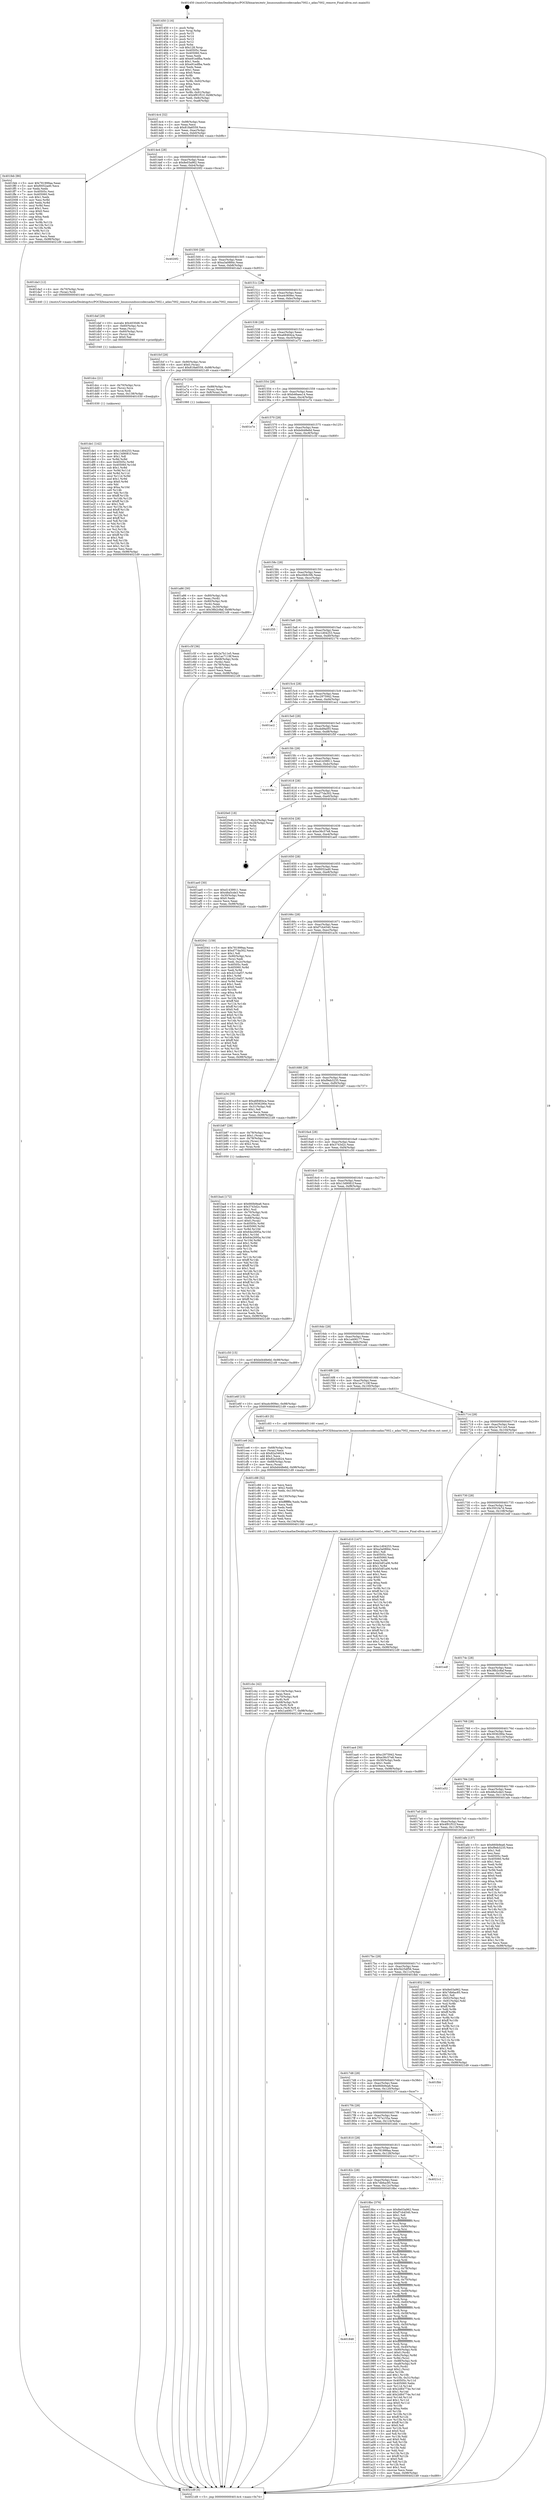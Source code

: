 digraph "0x401450" {
  label = "0x401450 (/mnt/c/Users/mathe/Desktop/tcc/POCII/binaries/extr_linuxsoundsoccodecsadau7002.c_adau7002_remove_Final-ollvm.out::main(0))"
  labelloc = "t"
  node[shape=record]

  Entry [label="",width=0.3,height=0.3,shape=circle,fillcolor=black,style=filled]
  "0x4014c4" [label="{
     0x4014c4 [32]\l
     | [instrs]\l
     &nbsp;&nbsp;0x4014c4 \<+6\>: mov -0x98(%rbp),%eax\l
     &nbsp;&nbsp;0x4014ca \<+2\>: mov %eax,%ecx\l
     &nbsp;&nbsp;0x4014cc \<+6\>: sub $0x818a6559,%ecx\l
     &nbsp;&nbsp;0x4014d2 \<+6\>: mov %eax,-0xac(%rbp)\l
     &nbsp;&nbsp;0x4014d8 \<+6\>: mov %ecx,-0xb0(%rbp)\l
     &nbsp;&nbsp;0x4014de \<+6\>: je 0000000000401feb \<main+0xb9b\>\l
  }"]
  "0x401feb" [label="{
     0x401feb [86]\l
     | [instrs]\l
     &nbsp;&nbsp;0x401feb \<+5\>: mov $0x781999aa,%eax\l
     &nbsp;&nbsp;0x401ff0 \<+5\>: mov $0xf0052ad0,%ecx\l
     &nbsp;&nbsp;0x401ff5 \<+2\>: xor %edx,%edx\l
     &nbsp;&nbsp;0x401ff7 \<+7\>: mov 0x40505c,%esi\l
     &nbsp;&nbsp;0x401ffe \<+7\>: mov 0x405060,%edi\l
     &nbsp;&nbsp;0x402005 \<+3\>: sub $0x1,%edx\l
     &nbsp;&nbsp;0x402008 \<+3\>: mov %esi,%r8d\l
     &nbsp;&nbsp;0x40200b \<+3\>: add %edx,%r8d\l
     &nbsp;&nbsp;0x40200e \<+4\>: imul %r8d,%esi\l
     &nbsp;&nbsp;0x402012 \<+3\>: and $0x1,%esi\l
     &nbsp;&nbsp;0x402015 \<+3\>: cmp $0x0,%esi\l
     &nbsp;&nbsp;0x402018 \<+4\>: sete %r9b\l
     &nbsp;&nbsp;0x40201c \<+3\>: cmp $0xa,%edi\l
     &nbsp;&nbsp;0x40201f \<+4\>: setl %r10b\l
     &nbsp;&nbsp;0x402023 \<+3\>: mov %r9b,%r11b\l
     &nbsp;&nbsp;0x402026 \<+3\>: and %r10b,%r11b\l
     &nbsp;&nbsp;0x402029 \<+3\>: xor %r10b,%r9b\l
     &nbsp;&nbsp;0x40202c \<+3\>: or %r9b,%r11b\l
     &nbsp;&nbsp;0x40202f \<+4\>: test $0x1,%r11b\l
     &nbsp;&nbsp;0x402033 \<+3\>: cmovne %ecx,%eax\l
     &nbsp;&nbsp;0x402036 \<+6\>: mov %eax,-0x98(%rbp)\l
     &nbsp;&nbsp;0x40203c \<+5\>: jmp 00000000004021d9 \<main+0xd89\>\l
  }"]
  "0x4014e4" [label="{
     0x4014e4 [28]\l
     | [instrs]\l
     &nbsp;&nbsp;0x4014e4 \<+5\>: jmp 00000000004014e9 \<main+0x99\>\l
     &nbsp;&nbsp;0x4014e9 \<+6\>: mov -0xac(%rbp),%eax\l
     &nbsp;&nbsp;0x4014ef \<+5\>: sub $0x8e03a962,%eax\l
     &nbsp;&nbsp;0x4014f4 \<+6\>: mov %eax,-0xb4(%rbp)\l
     &nbsp;&nbsp;0x4014fa \<+6\>: je 00000000004020f2 \<main+0xca2\>\l
  }"]
  Exit [label="",width=0.3,height=0.3,shape=circle,fillcolor=black,style=filled,peripheries=2]
  "0x4020f2" [label="{
     0x4020f2\l
  }", style=dashed]
  "0x401500" [label="{
     0x401500 [28]\l
     | [instrs]\l
     &nbsp;&nbsp;0x401500 \<+5\>: jmp 0000000000401505 \<main+0xb5\>\l
     &nbsp;&nbsp;0x401505 \<+6\>: mov -0xac(%rbp),%eax\l
     &nbsp;&nbsp;0x40150b \<+5\>: sub $0xa3a0884c,%eax\l
     &nbsp;&nbsp;0x401510 \<+6\>: mov %eax,-0xb8(%rbp)\l
     &nbsp;&nbsp;0x401516 \<+6\>: je 0000000000401da3 \<main+0x953\>\l
  }"]
  "0x401de1" [label="{
     0x401de1 [142]\l
     | [instrs]\l
     &nbsp;&nbsp;0x401de1 \<+5\>: mov $0xc1d04253,%eax\l
     &nbsp;&nbsp;0x401de6 \<+5\>: mov $0x13d9081f,%esi\l
     &nbsp;&nbsp;0x401deb \<+2\>: mov $0x1,%dl\l
     &nbsp;&nbsp;0x401ded \<+3\>: xor %r8d,%r8d\l
     &nbsp;&nbsp;0x401df0 \<+8\>: mov 0x40505c,%r9d\l
     &nbsp;&nbsp;0x401df8 \<+8\>: mov 0x405060,%r10d\l
     &nbsp;&nbsp;0x401e00 \<+4\>: sub $0x1,%r8d\l
     &nbsp;&nbsp;0x401e04 \<+3\>: mov %r9d,%r11d\l
     &nbsp;&nbsp;0x401e07 \<+3\>: add %r8d,%r11d\l
     &nbsp;&nbsp;0x401e0a \<+4\>: imul %r11d,%r9d\l
     &nbsp;&nbsp;0x401e0e \<+4\>: and $0x1,%r9d\l
     &nbsp;&nbsp;0x401e12 \<+4\>: cmp $0x0,%r9d\l
     &nbsp;&nbsp;0x401e16 \<+3\>: sete %bl\l
     &nbsp;&nbsp;0x401e19 \<+4\>: cmp $0xa,%r10d\l
     &nbsp;&nbsp;0x401e1d \<+4\>: setl %r14b\l
     &nbsp;&nbsp;0x401e21 \<+3\>: mov %bl,%r15b\l
     &nbsp;&nbsp;0x401e24 \<+4\>: xor $0xff,%r15b\l
     &nbsp;&nbsp;0x401e28 \<+3\>: mov %r14b,%r12b\l
     &nbsp;&nbsp;0x401e2b \<+4\>: xor $0xff,%r12b\l
     &nbsp;&nbsp;0x401e2f \<+3\>: xor $0x1,%dl\l
     &nbsp;&nbsp;0x401e32 \<+3\>: mov %r15b,%r13b\l
     &nbsp;&nbsp;0x401e35 \<+4\>: and $0xff,%r13b\l
     &nbsp;&nbsp;0x401e39 \<+2\>: and %dl,%bl\l
     &nbsp;&nbsp;0x401e3b \<+3\>: mov %r12b,%cl\l
     &nbsp;&nbsp;0x401e3e \<+3\>: and $0xff,%cl\l
     &nbsp;&nbsp;0x401e41 \<+3\>: and %dl,%r14b\l
     &nbsp;&nbsp;0x401e44 \<+3\>: or %bl,%r13b\l
     &nbsp;&nbsp;0x401e47 \<+3\>: or %r14b,%cl\l
     &nbsp;&nbsp;0x401e4a \<+3\>: xor %cl,%r13b\l
     &nbsp;&nbsp;0x401e4d \<+3\>: or %r12b,%r15b\l
     &nbsp;&nbsp;0x401e50 \<+4\>: xor $0xff,%r15b\l
     &nbsp;&nbsp;0x401e54 \<+3\>: or $0x1,%dl\l
     &nbsp;&nbsp;0x401e57 \<+3\>: and %dl,%r15b\l
     &nbsp;&nbsp;0x401e5a \<+3\>: or %r15b,%r13b\l
     &nbsp;&nbsp;0x401e5d \<+4\>: test $0x1,%r13b\l
     &nbsp;&nbsp;0x401e61 \<+3\>: cmovne %esi,%eax\l
     &nbsp;&nbsp;0x401e64 \<+6\>: mov %eax,-0x98(%rbp)\l
     &nbsp;&nbsp;0x401e6a \<+5\>: jmp 00000000004021d9 \<main+0xd89\>\l
  }"]
  "0x401da3" [label="{
     0x401da3 [12]\l
     | [instrs]\l
     &nbsp;&nbsp;0x401da3 \<+4\>: mov -0x70(%rbp),%rax\l
     &nbsp;&nbsp;0x401da7 \<+3\>: mov (%rax),%rdi\l
     &nbsp;&nbsp;0x401daa \<+5\>: call 0000000000401440 \<adau7002_remove\>\l
     | [calls]\l
     &nbsp;&nbsp;0x401440 \{1\} (/mnt/c/Users/mathe/Desktop/tcc/POCII/binaries/extr_linuxsoundsoccodecsadau7002.c_adau7002_remove_Final-ollvm.out::adau7002_remove)\l
  }"]
  "0x40151c" [label="{
     0x40151c [28]\l
     | [instrs]\l
     &nbsp;&nbsp;0x40151c \<+5\>: jmp 0000000000401521 \<main+0xd1\>\l
     &nbsp;&nbsp;0x401521 \<+6\>: mov -0xac(%rbp),%eax\l
     &nbsp;&nbsp;0x401527 \<+5\>: sub $0xa4c909ec,%eax\l
     &nbsp;&nbsp;0x40152c \<+6\>: mov %eax,-0xbc(%rbp)\l
     &nbsp;&nbsp;0x401532 \<+6\>: je 0000000000401fcf \<main+0xb7f\>\l
  }"]
  "0x401dcc" [label="{
     0x401dcc [21]\l
     | [instrs]\l
     &nbsp;&nbsp;0x401dcc \<+4\>: mov -0x70(%rbp),%rcx\l
     &nbsp;&nbsp;0x401dd0 \<+3\>: mov (%rcx),%rcx\l
     &nbsp;&nbsp;0x401dd3 \<+3\>: mov %rcx,%rdi\l
     &nbsp;&nbsp;0x401dd6 \<+6\>: mov %eax,-0x138(%rbp)\l
     &nbsp;&nbsp;0x401ddc \<+5\>: call 0000000000401030 \<free@plt\>\l
     | [calls]\l
     &nbsp;&nbsp;0x401030 \{1\} (unknown)\l
  }"]
  "0x401fcf" [label="{
     0x401fcf [28]\l
     | [instrs]\l
     &nbsp;&nbsp;0x401fcf \<+7\>: mov -0x90(%rbp),%rax\l
     &nbsp;&nbsp;0x401fd6 \<+6\>: movl $0x0,(%rax)\l
     &nbsp;&nbsp;0x401fdc \<+10\>: movl $0x818a6559,-0x98(%rbp)\l
     &nbsp;&nbsp;0x401fe6 \<+5\>: jmp 00000000004021d9 \<main+0xd89\>\l
  }"]
  "0x401538" [label="{
     0x401538 [28]\l
     | [instrs]\l
     &nbsp;&nbsp;0x401538 \<+5\>: jmp 000000000040153d \<main+0xed\>\l
     &nbsp;&nbsp;0x40153d \<+6\>: mov -0xac(%rbp),%eax\l
     &nbsp;&nbsp;0x401543 \<+5\>: sub $0xa68464ca,%eax\l
     &nbsp;&nbsp;0x401548 \<+6\>: mov %eax,-0xc0(%rbp)\l
     &nbsp;&nbsp;0x40154e \<+6\>: je 0000000000401a73 \<main+0x623\>\l
  }"]
  "0x401daf" [label="{
     0x401daf [29]\l
     | [instrs]\l
     &nbsp;&nbsp;0x401daf \<+10\>: movabs $0x4030d6,%rdi\l
     &nbsp;&nbsp;0x401db9 \<+4\>: mov -0x60(%rbp),%rcx\l
     &nbsp;&nbsp;0x401dbd \<+2\>: mov %eax,(%rcx)\l
     &nbsp;&nbsp;0x401dbf \<+4\>: mov -0x60(%rbp),%rcx\l
     &nbsp;&nbsp;0x401dc3 \<+2\>: mov (%rcx),%esi\l
     &nbsp;&nbsp;0x401dc5 \<+2\>: mov $0x0,%al\l
     &nbsp;&nbsp;0x401dc7 \<+5\>: call 0000000000401040 \<printf@plt\>\l
     | [calls]\l
     &nbsp;&nbsp;0x401040 \{1\} (unknown)\l
  }"]
  "0x401a73" [label="{
     0x401a73 [19]\l
     | [instrs]\l
     &nbsp;&nbsp;0x401a73 \<+7\>: mov -0x88(%rbp),%rax\l
     &nbsp;&nbsp;0x401a7a \<+3\>: mov (%rax),%rax\l
     &nbsp;&nbsp;0x401a7d \<+4\>: mov 0x8(%rax),%rdi\l
     &nbsp;&nbsp;0x401a81 \<+5\>: call 0000000000401060 \<atoi@plt\>\l
     | [calls]\l
     &nbsp;&nbsp;0x401060 \{1\} (unknown)\l
  }"]
  "0x401554" [label="{
     0x401554 [28]\l
     | [instrs]\l
     &nbsp;&nbsp;0x401554 \<+5\>: jmp 0000000000401559 \<main+0x109\>\l
     &nbsp;&nbsp;0x401559 \<+6\>: mov -0xac(%rbp),%eax\l
     &nbsp;&nbsp;0x40155f \<+5\>: sub $0xb46aea14,%eax\l
     &nbsp;&nbsp;0x401564 \<+6\>: mov %eax,-0xc4(%rbp)\l
     &nbsp;&nbsp;0x40156a \<+6\>: je 0000000000401e7e \<main+0xa2e\>\l
  }"]
  "0x401cbc" [label="{
     0x401cbc [42]\l
     | [instrs]\l
     &nbsp;&nbsp;0x401cbc \<+6\>: mov -0x134(%rbp),%ecx\l
     &nbsp;&nbsp;0x401cc2 \<+3\>: imul %eax,%ecx\l
     &nbsp;&nbsp;0x401cc5 \<+4\>: mov -0x70(%rbp),%r8\l
     &nbsp;&nbsp;0x401cc9 \<+3\>: mov (%r8),%r8\l
     &nbsp;&nbsp;0x401ccc \<+4\>: mov -0x68(%rbp),%r9\l
     &nbsp;&nbsp;0x401cd0 \<+3\>: movslq (%r9),%r9\l
     &nbsp;&nbsp;0x401cd3 \<+4\>: mov %ecx,(%r8,%r9,4)\l
     &nbsp;&nbsp;0x401cd7 \<+10\>: movl $0x1a406177,-0x98(%rbp)\l
     &nbsp;&nbsp;0x401ce1 \<+5\>: jmp 00000000004021d9 \<main+0xd89\>\l
  }"]
  "0x401e7e" [label="{
     0x401e7e\l
  }", style=dashed]
  "0x401570" [label="{
     0x401570 [28]\l
     | [instrs]\l
     &nbsp;&nbsp;0x401570 \<+5\>: jmp 0000000000401575 \<main+0x125\>\l
     &nbsp;&nbsp;0x401575 \<+6\>: mov -0xac(%rbp),%eax\l
     &nbsp;&nbsp;0x40157b \<+5\>: sub $0xbd448e6d,%eax\l
     &nbsp;&nbsp;0x401580 \<+6\>: mov %eax,-0xc8(%rbp)\l
     &nbsp;&nbsp;0x401586 \<+6\>: je 0000000000401c5f \<main+0x80f\>\l
  }"]
  "0x401c88" [label="{
     0x401c88 [52]\l
     | [instrs]\l
     &nbsp;&nbsp;0x401c88 \<+2\>: xor %ecx,%ecx\l
     &nbsp;&nbsp;0x401c8a \<+5\>: mov $0x2,%edx\l
     &nbsp;&nbsp;0x401c8f \<+6\>: mov %edx,-0x130(%rbp)\l
     &nbsp;&nbsp;0x401c95 \<+1\>: cltd\l
     &nbsp;&nbsp;0x401c96 \<+6\>: mov -0x130(%rbp),%esi\l
     &nbsp;&nbsp;0x401c9c \<+2\>: idiv %esi\l
     &nbsp;&nbsp;0x401c9e \<+6\>: imul $0xfffffffe,%edx,%edx\l
     &nbsp;&nbsp;0x401ca4 \<+2\>: mov %ecx,%edi\l
     &nbsp;&nbsp;0x401ca6 \<+2\>: sub %edx,%edi\l
     &nbsp;&nbsp;0x401ca8 \<+2\>: mov %ecx,%edx\l
     &nbsp;&nbsp;0x401caa \<+3\>: sub $0x1,%edx\l
     &nbsp;&nbsp;0x401cad \<+2\>: add %edx,%edi\l
     &nbsp;&nbsp;0x401caf \<+2\>: sub %edi,%ecx\l
     &nbsp;&nbsp;0x401cb1 \<+6\>: mov %ecx,-0x134(%rbp)\l
     &nbsp;&nbsp;0x401cb7 \<+5\>: call 0000000000401160 \<next_i\>\l
     | [calls]\l
     &nbsp;&nbsp;0x401160 \{1\} (/mnt/c/Users/mathe/Desktop/tcc/POCII/binaries/extr_linuxsoundsoccodecsadau7002.c_adau7002_remove_Final-ollvm.out::next_i)\l
  }"]
  "0x401c5f" [label="{
     0x401c5f [36]\l
     | [instrs]\l
     &nbsp;&nbsp;0x401c5f \<+5\>: mov $0x2a7b11e5,%eax\l
     &nbsp;&nbsp;0x401c64 \<+5\>: mov $0x1ac7119f,%ecx\l
     &nbsp;&nbsp;0x401c69 \<+4\>: mov -0x68(%rbp),%rdx\l
     &nbsp;&nbsp;0x401c6d \<+2\>: mov (%rdx),%esi\l
     &nbsp;&nbsp;0x401c6f \<+4\>: mov -0x78(%rbp),%rdx\l
     &nbsp;&nbsp;0x401c73 \<+2\>: cmp (%rdx),%esi\l
     &nbsp;&nbsp;0x401c75 \<+3\>: cmovl %ecx,%eax\l
     &nbsp;&nbsp;0x401c78 \<+6\>: mov %eax,-0x98(%rbp)\l
     &nbsp;&nbsp;0x401c7e \<+5\>: jmp 00000000004021d9 \<main+0xd89\>\l
  }"]
  "0x40158c" [label="{
     0x40158c [28]\l
     | [instrs]\l
     &nbsp;&nbsp;0x40158c \<+5\>: jmp 0000000000401591 \<main+0x141\>\l
     &nbsp;&nbsp;0x401591 \<+6\>: mov -0xac(%rbp),%eax\l
     &nbsp;&nbsp;0x401597 \<+5\>: sub $0xc0b9c5fb,%eax\l
     &nbsp;&nbsp;0x40159c \<+6\>: mov %eax,-0xcc(%rbp)\l
     &nbsp;&nbsp;0x4015a2 \<+6\>: je 0000000000401f35 \<main+0xae5\>\l
  }"]
  "0x401ba4" [label="{
     0x401ba4 [172]\l
     | [instrs]\l
     &nbsp;&nbsp;0x401ba4 \<+5\>: mov $0x660b9ea6,%ecx\l
     &nbsp;&nbsp;0x401ba9 \<+5\>: mov $0x3743d2c,%edx\l
     &nbsp;&nbsp;0x401bae \<+3\>: mov $0x1,%sil\l
     &nbsp;&nbsp;0x401bb1 \<+4\>: mov -0x70(%rbp),%rdi\l
     &nbsp;&nbsp;0x401bb5 \<+3\>: mov %rax,(%rdi)\l
     &nbsp;&nbsp;0x401bb8 \<+4\>: mov -0x68(%rbp),%rax\l
     &nbsp;&nbsp;0x401bbc \<+6\>: movl $0x0,(%rax)\l
     &nbsp;&nbsp;0x401bc2 \<+8\>: mov 0x40505c,%r8d\l
     &nbsp;&nbsp;0x401bca \<+8\>: mov 0x405060,%r9d\l
     &nbsp;&nbsp;0x401bd2 \<+3\>: mov %r8d,%r10d\l
     &nbsp;&nbsp;0x401bd5 \<+7\>: add $0x64e2695a,%r10d\l
     &nbsp;&nbsp;0x401bdc \<+4\>: sub $0x1,%r10d\l
     &nbsp;&nbsp;0x401be0 \<+7\>: sub $0x64e2695a,%r10d\l
     &nbsp;&nbsp;0x401be7 \<+4\>: imul %r10d,%r8d\l
     &nbsp;&nbsp;0x401beb \<+4\>: and $0x1,%r8d\l
     &nbsp;&nbsp;0x401bef \<+4\>: cmp $0x0,%r8d\l
     &nbsp;&nbsp;0x401bf3 \<+4\>: sete %r11b\l
     &nbsp;&nbsp;0x401bf7 \<+4\>: cmp $0xa,%r9d\l
     &nbsp;&nbsp;0x401bfb \<+3\>: setl %bl\l
     &nbsp;&nbsp;0x401bfe \<+3\>: mov %r11b,%r14b\l
     &nbsp;&nbsp;0x401c01 \<+4\>: xor $0xff,%r14b\l
     &nbsp;&nbsp;0x401c05 \<+3\>: mov %bl,%r15b\l
     &nbsp;&nbsp;0x401c08 \<+4\>: xor $0xff,%r15b\l
     &nbsp;&nbsp;0x401c0c \<+4\>: xor $0x1,%sil\l
     &nbsp;&nbsp;0x401c10 \<+3\>: mov %r14b,%r12b\l
     &nbsp;&nbsp;0x401c13 \<+4\>: and $0xff,%r12b\l
     &nbsp;&nbsp;0x401c17 \<+3\>: and %sil,%r11b\l
     &nbsp;&nbsp;0x401c1a \<+3\>: mov %r15b,%r13b\l
     &nbsp;&nbsp;0x401c1d \<+4\>: and $0xff,%r13b\l
     &nbsp;&nbsp;0x401c21 \<+3\>: and %sil,%bl\l
     &nbsp;&nbsp;0x401c24 \<+3\>: or %r11b,%r12b\l
     &nbsp;&nbsp;0x401c27 \<+3\>: or %bl,%r13b\l
     &nbsp;&nbsp;0x401c2a \<+3\>: xor %r13b,%r12b\l
     &nbsp;&nbsp;0x401c2d \<+3\>: or %r15b,%r14b\l
     &nbsp;&nbsp;0x401c30 \<+4\>: xor $0xff,%r14b\l
     &nbsp;&nbsp;0x401c34 \<+4\>: or $0x1,%sil\l
     &nbsp;&nbsp;0x401c38 \<+3\>: and %sil,%r14b\l
     &nbsp;&nbsp;0x401c3b \<+3\>: or %r14b,%r12b\l
     &nbsp;&nbsp;0x401c3e \<+4\>: test $0x1,%r12b\l
     &nbsp;&nbsp;0x401c42 \<+3\>: cmovne %edx,%ecx\l
     &nbsp;&nbsp;0x401c45 \<+6\>: mov %ecx,-0x98(%rbp)\l
     &nbsp;&nbsp;0x401c4b \<+5\>: jmp 00000000004021d9 \<main+0xd89\>\l
  }"]
  "0x401f35" [label="{
     0x401f35\l
  }", style=dashed]
  "0x4015a8" [label="{
     0x4015a8 [28]\l
     | [instrs]\l
     &nbsp;&nbsp;0x4015a8 \<+5\>: jmp 00000000004015ad \<main+0x15d\>\l
     &nbsp;&nbsp;0x4015ad \<+6\>: mov -0xac(%rbp),%eax\l
     &nbsp;&nbsp;0x4015b3 \<+5\>: sub $0xc1d04253,%eax\l
     &nbsp;&nbsp;0x4015b8 \<+6\>: mov %eax,-0xd0(%rbp)\l
     &nbsp;&nbsp;0x4015be \<+6\>: je 0000000000402174 \<main+0xd24\>\l
  }"]
  "0x401a86" [label="{
     0x401a86 [30]\l
     | [instrs]\l
     &nbsp;&nbsp;0x401a86 \<+4\>: mov -0x80(%rbp),%rdi\l
     &nbsp;&nbsp;0x401a8a \<+2\>: mov %eax,(%rdi)\l
     &nbsp;&nbsp;0x401a8c \<+4\>: mov -0x80(%rbp),%rdi\l
     &nbsp;&nbsp;0x401a90 \<+2\>: mov (%rdi),%eax\l
     &nbsp;&nbsp;0x401a92 \<+3\>: mov %eax,-0x30(%rbp)\l
     &nbsp;&nbsp;0x401a95 \<+10\>: movl $0x38b2c8af,-0x98(%rbp)\l
     &nbsp;&nbsp;0x401a9f \<+5\>: jmp 00000000004021d9 \<main+0xd89\>\l
  }"]
  "0x402174" [label="{
     0x402174\l
  }", style=dashed]
  "0x4015c4" [label="{
     0x4015c4 [28]\l
     | [instrs]\l
     &nbsp;&nbsp;0x4015c4 \<+5\>: jmp 00000000004015c9 \<main+0x179\>\l
     &nbsp;&nbsp;0x4015c9 \<+6\>: mov -0xac(%rbp),%eax\l
     &nbsp;&nbsp;0x4015cf \<+5\>: sub $0xc2975942,%eax\l
     &nbsp;&nbsp;0x4015d4 \<+6\>: mov %eax,-0xd4(%rbp)\l
     &nbsp;&nbsp;0x4015da \<+6\>: je 0000000000401ac2 \<main+0x672\>\l
  }"]
  "0x401848" [label="{
     0x401848\l
  }", style=dashed]
  "0x401ac2" [label="{
     0x401ac2\l
  }", style=dashed]
  "0x4015e0" [label="{
     0x4015e0 [28]\l
     | [instrs]\l
     &nbsp;&nbsp;0x4015e0 \<+5\>: jmp 00000000004015e5 \<main+0x195\>\l
     &nbsp;&nbsp;0x4015e5 \<+6\>: mov -0xac(%rbp),%eax\l
     &nbsp;&nbsp;0x4015eb \<+5\>: sub $0xcbd9a0f3,%eax\l
     &nbsp;&nbsp;0x4015f0 \<+6\>: mov %eax,-0xd8(%rbp)\l
     &nbsp;&nbsp;0x4015f6 \<+6\>: je 0000000000401f5f \<main+0xb0f\>\l
  }"]
  "0x4018bc" [label="{
     0x4018bc [376]\l
     | [instrs]\l
     &nbsp;&nbsp;0x4018bc \<+5\>: mov $0x8e03a962,%eax\l
     &nbsp;&nbsp;0x4018c1 \<+5\>: mov $0xf7cb4540,%ecx\l
     &nbsp;&nbsp;0x4018c6 \<+2\>: mov $0x1,%dl\l
     &nbsp;&nbsp;0x4018c8 \<+3\>: mov %rsp,%rsi\l
     &nbsp;&nbsp;0x4018cb \<+4\>: add $0xfffffffffffffff0,%rsi\l
     &nbsp;&nbsp;0x4018cf \<+3\>: mov %rsi,%rsp\l
     &nbsp;&nbsp;0x4018d2 \<+7\>: mov %rsi,-0x90(%rbp)\l
     &nbsp;&nbsp;0x4018d9 \<+3\>: mov %rsp,%rsi\l
     &nbsp;&nbsp;0x4018dc \<+4\>: add $0xfffffffffffffff0,%rsi\l
     &nbsp;&nbsp;0x4018e0 \<+3\>: mov %rsi,%rsp\l
     &nbsp;&nbsp;0x4018e3 \<+3\>: mov %rsp,%rdi\l
     &nbsp;&nbsp;0x4018e6 \<+4\>: add $0xfffffffffffffff0,%rdi\l
     &nbsp;&nbsp;0x4018ea \<+3\>: mov %rdi,%rsp\l
     &nbsp;&nbsp;0x4018ed \<+7\>: mov %rdi,-0x88(%rbp)\l
     &nbsp;&nbsp;0x4018f4 \<+3\>: mov %rsp,%rdi\l
     &nbsp;&nbsp;0x4018f7 \<+4\>: add $0xfffffffffffffff0,%rdi\l
     &nbsp;&nbsp;0x4018fb \<+3\>: mov %rdi,%rsp\l
     &nbsp;&nbsp;0x4018fe \<+4\>: mov %rdi,-0x80(%rbp)\l
     &nbsp;&nbsp;0x401902 \<+3\>: mov %rsp,%rdi\l
     &nbsp;&nbsp;0x401905 \<+4\>: add $0xfffffffffffffff0,%rdi\l
     &nbsp;&nbsp;0x401909 \<+3\>: mov %rdi,%rsp\l
     &nbsp;&nbsp;0x40190c \<+4\>: mov %rdi,-0x78(%rbp)\l
     &nbsp;&nbsp;0x401910 \<+3\>: mov %rsp,%rdi\l
     &nbsp;&nbsp;0x401913 \<+4\>: add $0xfffffffffffffff0,%rdi\l
     &nbsp;&nbsp;0x401917 \<+3\>: mov %rdi,%rsp\l
     &nbsp;&nbsp;0x40191a \<+4\>: mov %rdi,-0x70(%rbp)\l
     &nbsp;&nbsp;0x40191e \<+3\>: mov %rsp,%rdi\l
     &nbsp;&nbsp;0x401921 \<+4\>: add $0xfffffffffffffff0,%rdi\l
     &nbsp;&nbsp;0x401925 \<+3\>: mov %rdi,%rsp\l
     &nbsp;&nbsp;0x401928 \<+4\>: mov %rdi,-0x68(%rbp)\l
     &nbsp;&nbsp;0x40192c \<+3\>: mov %rsp,%rdi\l
     &nbsp;&nbsp;0x40192f \<+4\>: add $0xfffffffffffffff0,%rdi\l
     &nbsp;&nbsp;0x401933 \<+3\>: mov %rdi,%rsp\l
     &nbsp;&nbsp;0x401936 \<+4\>: mov %rdi,-0x60(%rbp)\l
     &nbsp;&nbsp;0x40193a \<+3\>: mov %rsp,%rdi\l
     &nbsp;&nbsp;0x40193d \<+4\>: add $0xfffffffffffffff0,%rdi\l
     &nbsp;&nbsp;0x401941 \<+3\>: mov %rdi,%rsp\l
     &nbsp;&nbsp;0x401944 \<+4\>: mov %rdi,-0x58(%rbp)\l
     &nbsp;&nbsp;0x401948 \<+3\>: mov %rsp,%rdi\l
     &nbsp;&nbsp;0x40194b \<+4\>: add $0xfffffffffffffff0,%rdi\l
     &nbsp;&nbsp;0x40194f \<+3\>: mov %rdi,%rsp\l
     &nbsp;&nbsp;0x401952 \<+4\>: mov %rdi,-0x50(%rbp)\l
     &nbsp;&nbsp;0x401956 \<+3\>: mov %rsp,%rdi\l
     &nbsp;&nbsp;0x401959 \<+4\>: add $0xfffffffffffffff0,%rdi\l
     &nbsp;&nbsp;0x40195d \<+3\>: mov %rdi,%rsp\l
     &nbsp;&nbsp;0x401960 \<+4\>: mov %rdi,-0x48(%rbp)\l
     &nbsp;&nbsp;0x401964 \<+3\>: mov %rsp,%rdi\l
     &nbsp;&nbsp;0x401967 \<+4\>: add $0xfffffffffffffff0,%rdi\l
     &nbsp;&nbsp;0x40196b \<+3\>: mov %rdi,%rsp\l
     &nbsp;&nbsp;0x40196e \<+4\>: mov %rdi,-0x40(%rbp)\l
     &nbsp;&nbsp;0x401972 \<+7\>: mov -0x90(%rbp),%rdi\l
     &nbsp;&nbsp;0x401979 \<+6\>: movl $0x0,(%rdi)\l
     &nbsp;&nbsp;0x40197f \<+7\>: mov -0x9c(%rbp),%r8d\l
     &nbsp;&nbsp;0x401986 \<+3\>: mov %r8d,(%rsi)\l
     &nbsp;&nbsp;0x401989 \<+7\>: mov -0x88(%rbp),%rdi\l
     &nbsp;&nbsp;0x401990 \<+7\>: mov -0xa8(%rbp),%r9\l
     &nbsp;&nbsp;0x401997 \<+3\>: mov %r9,(%rdi)\l
     &nbsp;&nbsp;0x40199a \<+3\>: cmpl $0x2,(%rsi)\l
     &nbsp;&nbsp;0x40199d \<+4\>: setne %r10b\l
     &nbsp;&nbsp;0x4019a1 \<+4\>: and $0x1,%r10b\l
     &nbsp;&nbsp;0x4019a5 \<+4\>: mov %r10b,-0x31(%rbp)\l
     &nbsp;&nbsp;0x4019a9 \<+8\>: mov 0x40505c,%r11d\l
     &nbsp;&nbsp;0x4019b1 \<+7\>: mov 0x405060,%ebx\l
     &nbsp;&nbsp;0x4019b8 \<+3\>: mov %r11d,%r14d\l
     &nbsp;&nbsp;0x4019bb \<+7\>: sub $0x2d84774e,%r14d\l
     &nbsp;&nbsp;0x4019c2 \<+4\>: sub $0x1,%r14d\l
     &nbsp;&nbsp;0x4019c6 \<+7\>: add $0x2d84774e,%r14d\l
     &nbsp;&nbsp;0x4019cd \<+4\>: imul %r14d,%r11d\l
     &nbsp;&nbsp;0x4019d1 \<+4\>: and $0x1,%r11d\l
     &nbsp;&nbsp;0x4019d5 \<+4\>: cmp $0x0,%r11d\l
     &nbsp;&nbsp;0x4019d9 \<+4\>: sete %r10b\l
     &nbsp;&nbsp;0x4019dd \<+3\>: cmp $0xa,%ebx\l
     &nbsp;&nbsp;0x4019e0 \<+4\>: setl %r15b\l
     &nbsp;&nbsp;0x4019e4 \<+3\>: mov %r10b,%r12b\l
     &nbsp;&nbsp;0x4019e7 \<+4\>: xor $0xff,%r12b\l
     &nbsp;&nbsp;0x4019eb \<+3\>: mov %r15b,%r13b\l
     &nbsp;&nbsp;0x4019ee \<+4\>: xor $0xff,%r13b\l
     &nbsp;&nbsp;0x4019f2 \<+3\>: xor $0x0,%dl\l
     &nbsp;&nbsp;0x4019f5 \<+3\>: mov %r12b,%sil\l
     &nbsp;&nbsp;0x4019f8 \<+4\>: and $0x0,%sil\l
     &nbsp;&nbsp;0x4019fc \<+3\>: and %dl,%r10b\l
     &nbsp;&nbsp;0x4019ff \<+3\>: mov %r13b,%dil\l
     &nbsp;&nbsp;0x401a02 \<+4\>: and $0x0,%dil\l
     &nbsp;&nbsp;0x401a06 \<+3\>: and %dl,%r15b\l
     &nbsp;&nbsp;0x401a09 \<+3\>: or %r10b,%sil\l
     &nbsp;&nbsp;0x401a0c \<+3\>: or %r15b,%dil\l
     &nbsp;&nbsp;0x401a0f \<+3\>: xor %dil,%sil\l
     &nbsp;&nbsp;0x401a12 \<+3\>: or %r13b,%r12b\l
     &nbsp;&nbsp;0x401a15 \<+4\>: xor $0xff,%r12b\l
     &nbsp;&nbsp;0x401a19 \<+3\>: or $0x0,%dl\l
     &nbsp;&nbsp;0x401a1c \<+3\>: and %dl,%r12b\l
     &nbsp;&nbsp;0x401a1f \<+3\>: or %r12b,%sil\l
     &nbsp;&nbsp;0x401a22 \<+4\>: test $0x1,%sil\l
     &nbsp;&nbsp;0x401a26 \<+3\>: cmovne %ecx,%eax\l
     &nbsp;&nbsp;0x401a29 \<+6\>: mov %eax,-0x98(%rbp)\l
     &nbsp;&nbsp;0x401a2f \<+5\>: jmp 00000000004021d9 \<main+0xd89\>\l
  }"]
  "0x401f5f" [label="{
     0x401f5f\l
  }", style=dashed]
  "0x4015fc" [label="{
     0x4015fc [28]\l
     | [instrs]\l
     &nbsp;&nbsp;0x4015fc \<+5\>: jmp 0000000000401601 \<main+0x1b1\>\l
     &nbsp;&nbsp;0x401601 \<+6\>: mov -0xac(%rbp),%eax\l
     &nbsp;&nbsp;0x401607 \<+5\>: sub $0xd1439911,%eax\l
     &nbsp;&nbsp;0x40160c \<+6\>: mov %eax,-0xdc(%rbp)\l
     &nbsp;&nbsp;0x401612 \<+6\>: je 0000000000401fac \<main+0xb5c\>\l
  }"]
  "0x40182c" [label="{
     0x40182c [28]\l
     | [instrs]\l
     &nbsp;&nbsp;0x40182c \<+5\>: jmp 0000000000401831 \<main+0x3e1\>\l
     &nbsp;&nbsp;0x401831 \<+6\>: mov -0xac(%rbp),%eax\l
     &nbsp;&nbsp;0x401837 \<+5\>: sub $0x7db6ac85,%eax\l
     &nbsp;&nbsp;0x40183c \<+6\>: mov %eax,-0x12c(%rbp)\l
     &nbsp;&nbsp;0x401842 \<+6\>: je 00000000004018bc \<main+0x46c\>\l
  }"]
  "0x401fac" [label="{
     0x401fac\l
  }", style=dashed]
  "0x401618" [label="{
     0x401618 [28]\l
     | [instrs]\l
     &nbsp;&nbsp;0x401618 \<+5\>: jmp 000000000040161d \<main+0x1cd\>\l
     &nbsp;&nbsp;0x40161d \<+6\>: mov -0xac(%rbp),%eax\l
     &nbsp;&nbsp;0x401623 \<+5\>: sub $0xd77da302,%eax\l
     &nbsp;&nbsp;0x401628 \<+6\>: mov %eax,-0xe0(%rbp)\l
     &nbsp;&nbsp;0x40162e \<+6\>: je 00000000004020e0 \<main+0xc90\>\l
  }"]
  "0x4021c1" [label="{
     0x4021c1\l
  }", style=dashed]
  "0x4020e0" [label="{
     0x4020e0 [18]\l
     | [instrs]\l
     &nbsp;&nbsp;0x4020e0 \<+3\>: mov -0x2c(%rbp),%eax\l
     &nbsp;&nbsp;0x4020e3 \<+4\>: lea -0x28(%rbp),%rsp\l
     &nbsp;&nbsp;0x4020e7 \<+1\>: pop %rbx\l
     &nbsp;&nbsp;0x4020e8 \<+2\>: pop %r12\l
     &nbsp;&nbsp;0x4020ea \<+2\>: pop %r13\l
     &nbsp;&nbsp;0x4020ec \<+2\>: pop %r14\l
     &nbsp;&nbsp;0x4020ee \<+2\>: pop %r15\l
     &nbsp;&nbsp;0x4020f0 \<+1\>: pop %rbp\l
     &nbsp;&nbsp;0x4020f1 \<+1\>: ret\l
  }"]
  "0x401634" [label="{
     0x401634 [28]\l
     | [instrs]\l
     &nbsp;&nbsp;0x401634 \<+5\>: jmp 0000000000401639 \<main+0x1e9\>\l
     &nbsp;&nbsp;0x401639 \<+6\>: mov -0xac(%rbp),%eax\l
     &nbsp;&nbsp;0x40163f \<+5\>: sub $0xe36c57e8,%eax\l
     &nbsp;&nbsp;0x401644 \<+6\>: mov %eax,-0xe4(%rbp)\l
     &nbsp;&nbsp;0x40164a \<+6\>: je 0000000000401ae0 \<main+0x690\>\l
  }"]
  "0x401810" [label="{
     0x401810 [28]\l
     | [instrs]\l
     &nbsp;&nbsp;0x401810 \<+5\>: jmp 0000000000401815 \<main+0x3c5\>\l
     &nbsp;&nbsp;0x401815 \<+6\>: mov -0xac(%rbp),%eax\l
     &nbsp;&nbsp;0x40181b \<+5\>: sub $0x781999aa,%eax\l
     &nbsp;&nbsp;0x401820 \<+6\>: mov %eax,-0x128(%rbp)\l
     &nbsp;&nbsp;0x401826 \<+6\>: je 00000000004021c1 \<main+0xd71\>\l
  }"]
  "0x401ae0" [label="{
     0x401ae0 [30]\l
     | [instrs]\l
     &nbsp;&nbsp;0x401ae0 \<+5\>: mov $0xd1439911,%eax\l
     &nbsp;&nbsp;0x401ae5 \<+5\>: mov $0x48a5cde3,%ecx\l
     &nbsp;&nbsp;0x401aea \<+3\>: mov -0x30(%rbp),%edx\l
     &nbsp;&nbsp;0x401aed \<+3\>: cmp $0x0,%edx\l
     &nbsp;&nbsp;0x401af0 \<+3\>: cmove %ecx,%eax\l
     &nbsp;&nbsp;0x401af3 \<+6\>: mov %eax,-0x98(%rbp)\l
     &nbsp;&nbsp;0x401af9 \<+5\>: jmp 00000000004021d9 \<main+0xd89\>\l
  }"]
  "0x401650" [label="{
     0x401650 [28]\l
     | [instrs]\l
     &nbsp;&nbsp;0x401650 \<+5\>: jmp 0000000000401655 \<main+0x205\>\l
     &nbsp;&nbsp;0x401655 \<+6\>: mov -0xac(%rbp),%eax\l
     &nbsp;&nbsp;0x40165b \<+5\>: sub $0xf0052ad0,%eax\l
     &nbsp;&nbsp;0x401660 \<+6\>: mov %eax,-0xe8(%rbp)\l
     &nbsp;&nbsp;0x401666 \<+6\>: je 0000000000402041 \<main+0xbf1\>\l
  }"]
  "0x401ebb" [label="{
     0x401ebb\l
  }", style=dashed]
  "0x402041" [label="{
     0x402041 [159]\l
     | [instrs]\l
     &nbsp;&nbsp;0x402041 \<+5\>: mov $0x781999aa,%eax\l
     &nbsp;&nbsp;0x402046 \<+5\>: mov $0xd77da302,%ecx\l
     &nbsp;&nbsp;0x40204b \<+2\>: mov $0x1,%dl\l
     &nbsp;&nbsp;0x40204d \<+7\>: mov -0x90(%rbp),%rsi\l
     &nbsp;&nbsp;0x402054 \<+2\>: mov (%rsi),%edi\l
     &nbsp;&nbsp;0x402056 \<+3\>: mov %edi,-0x2c(%rbp)\l
     &nbsp;&nbsp;0x402059 \<+7\>: mov 0x40505c,%edi\l
     &nbsp;&nbsp;0x402060 \<+8\>: mov 0x405060,%r8d\l
     &nbsp;&nbsp;0x402068 \<+3\>: mov %edi,%r9d\l
     &nbsp;&nbsp;0x40206b \<+7\>: sub $0x4210af37,%r9d\l
     &nbsp;&nbsp;0x402072 \<+4\>: sub $0x1,%r9d\l
     &nbsp;&nbsp;0x402076 \<+7\>: add $0x4210af37,%r9d\l
     &nbsp;&nbsp;0x40207d \<+4\>: imul %r9d,%edi\l
     &nbsp;&nbsp;0x402081 \<+3\>: and $0x1,%edi\l
     &nbsp;&nbsp;0x402084 \<+3\>: cmp $0x0,%edi\l
     &nbsp;&nbsp;0x402087 \<+4\>: sete %r10b\l
     &nbsp;&nbsp;0x40208b \<+4\>: cmp $0xa,%r8d\l
     &nbsp;&nbsp;0x40208f \<+4\>: setl %r11b\l
     &nbsp;&nbsp;0x402093 \<+3\>: mov %r10b,%bl\l
     &nbsp;&nbsp;0x402096 \<+3\>: xor $0xff,%bl\l
     &nbsp;&nbsp;0x402099 \<+3\>: mov %r11b,%r14b\l
     &nbsp;&nbsp;0x40209c \<+4\>: xor $0xff,%r14b\l
     &nbsp;&nbsp;0x4020a0 \<+3\>: xor $0x0,%dl\l
     &nbsp;&nbsp;0x4020a3 \<+3\>: mov %bl,%r15b\l
     &nbsp;&nbsp;0x4020a6 \<+4\>: and $0x0,%r15b\l
     &nbsp;&nbsp;0x4020aa \<+3\>: and %dl,%r10b\l
     &nbsp;&nbsp;0x4020ad \<+3\>: mov %r14b,%r12b\l
     &nbsp;&nbsp;0x4020b0 \<+4\>: and $0x0,%r12b\l
     &nbsp;&nbsp;0x4020b4 \<+3\>: and %dl,%r11b\l
     &nbsp;&nbsp;0x4020b7 \<+3\>: or %r10b,%r15b\l
     &nbsp;&nbsp;0x4020ba \<+3\>: or %r11b,%r12b\l
     &nbsp;&nbsp;0x4020bd \<+3\>: xor %r12b,%r15b\l
     &nbsp;&nbsp;0x4020c0 \<+3\>: or %r14b,%bl\l
     &nbsp;&nbsp;0x4020c3 \<+3\>: xor $0xff,%bl\l
     &nbsp;&nbsp;0x4020c6 \<+3\>: or $0x0,%dl\l
     &nbsp;&nbsp;0x4020c9 \<+2\>: and %dl,%bl\l
     &nbsp;&nbsp;0x4020cb \<+3\>: or %bl,%r15b\l
     &nbsp;&nbsp;0x4020ce \<+4\>: test $0x1,%r15b\l
     &nbsp;&nbsp;0x4020d2 \<+3\>: cmovne %ecx,%eax\l
     &nbsp;&nbsp;0x4020d5 \<+6\>: mov %eax,-0x98(%rbp)\l
     &nbsp;&nbsp;0x4020db \<+5\>: jmp 00000000004021d9 \<main+0xd89\>\l
  }"]
  "0x40166c" [label="{
     0x40166c [28]\l
     | [instrs]\l
     &nbsp;&nbsp;0x40166c \<+5\>: jmp 0000000000401671 \<main+0x221\>\l
     &nbsp;&nbsp;0x401671 \<+6\>: mov -0xac(%rbp),%eax\l
     &nbsp;&nbsp;0x401677 \<+5\>: sub $0xf7cb4540,%eax\l
     &nbsp;&nbsp;0x40167c \<+6\>: mov %eax,-0xec(%rbp)\l
     &nbsp;&nbsp;0x401682 \<+6\>: je 0000000000401a34 \<main+0x5e4\>\l
  }"]
  "0x4017f4" [label="{
     0x4017f4 [28]\l
     | [instrs]\l
     &nbsp;&nbsp;0x4017f4 \<+5\>: jmp 00000000004017f9 \<main+0x3a9\>\l
     &nbsp;&nbsp;0x4017f9 \<+6\>: mov -0xac(%rbp),%eax\l
     &nbsp;&nbsp;0x4017ff \<+5\>: sub $0x757a155a,%eax\l
     &nbsp;&nbsp;0x401804 \<+6\>: mov %eax,-0x124(%rbp)\l
     &nbsp;&nbsp;0x40180a \<+6\>: je 0000000000401ebb \<main+0xa6b\>\l
  }"]
  "0x401a34" [label="{
     0x401a34 [30]\l
     | [instrs]\l
     &nbsp;&nbsp;0x401a34 \<+5\>: mov $0xa68464ca,%eax\l
     &nbsp;&nbsp;0x401a39 \<+5\>: mov $0x3936290e,%ecx\l
     &nbsp;&nbsp;0x401a3e \<+3\>: mov -0x31(%rbp),%dl\l
     &nbsp;&nbsp;0x401a41 \<+3\>: test $0x1,%dl\l
     &nbsp;&nbsp;0x401a44 \<+3\>: cmovne %ecx,%eax\l
     &nbsp;&nbsp;0x401a47 \<+6\>: mov %eax,-0x98(%rbp)\l
     &nbsp;&nbsp;0x401a4d \<+5\>: jmp 00000000004021d9 \<main+0xd89\>\l
  }"]
  "0x401688" [label="{
     0x401688 [28]\l
     | [instrs]\l
     &nbsp;&nbsp;0x401688 \<+5\>: jmp 000000000040168d \<main+0x23d\>\l
     &nbsp;&nbsp;0x40168d \<+6\>: mov -0xac(%rbp),%eax\l
     &nbsp;&nbsp;0x401693 \<+5\>: sub $0xf9eb3235,%eax\l
     &nbsp;&nbsp;0x401698 \<+6\>: mov %eax,-0xf0(%rbp)\l
     &nbsp;&nbsp;0x40169e \<+6\>: je 0000000000401b87 \<main+0x737\>\l
  }"]
  "0x402137" [label="{
     0x402137\l
  }", style=dashed]
  "0x401b87" [label="{
     0x401b87 [29]\l
     | [instrs]\l
     &nbsp;&nbsp;0x401b87 \<+4\>: mov -0x78(%rbp),%rax\l
     &nbsp;&nbsp;0x401b8b \<+6\>: movl $0x1,(%rax)\l
     &nbsp;&nbsp;0x401b91 \<+4\>: mov -0x78(%rbp),%rax\l
     &nbsp;&nbsp;0x401b95 \<+3\>: movslq (%rax),%rax\l
     &nbsp;&nbsp;0x401b98 \<+4\>: shl $0x2,%rax\l
     &nbsp;&nbsp;0x401b9c \<+3\>: mov %rax,%rdi\l
     &nbsp;&nbsp;0x401b9f \<+5\>: call 0000000000401050 \<malloc@plt\>\l
     | [calls]\l
     &nbsp;&nbsp;0x401050 \{1\} (unknown)\l
  }"]
  "0x4016a4" [label="{
     0x4016a4 [28]\l
     | [instrs]\l
     &nbsp;&nbsp;0x4016a4 \<+5\>: jmp 00000000004016a9 \<main+0x259\>\l
     &nbsp;&nbsp;0x4016a9 \<+6\>: mov -0xac(%rbp),%eax\l
     &nbsp;&nbsp;0x4016af \<+5\>: sub $0x3743d2c,%eax\l
     &nbsp;&nbsp;0x4016b4 \<+6\>: mov %eax,-0xf4(%rbp)\l
     &nbsp;&nbsp;0x4016ba \<+6\>: je 0000000000401c50 \<main+0x800\>\l
  }"]
  "0x4017d8" [label="{
     0x4017d8 [28]\l
     | [instrs]\l
     &nbsp;&nbsp;0x4017d8 \<+5\>: jmp 00000000004017dd \<main+0x38d\>\l
     &nbsp;&nbsp;0x4017dd \<+6\>: mov -0xac(%rbp),%eax\l
     &nbsp;&nbsp;0x4017e3 \<+5\>: sub $0x660b9ea6,%eax\l
     &nbsp;&nbsp;0x4017e8 \<+6\>: mov %eax,-0x120(%rbp)\l
     &nbsp;&nbsp;0x4017ee \<+6\>: je 0000000000402137 \<main+0xce7\>\l
  }"]
  "0x401c50" [label="{
     0x401c50 [15]\l
     | [instrs]\l
     &nbsp;&nbsp;0x401c50 \<+10\>: movl $0xbd448e6d,-0x98(%rbp)\l
     &nbsp;&nbsp;0x401c5a \<+5\>: jmp 00000000004021d9 \<main+0xd89\>\l
  }"]
  "0x4016c0" [label="{
     0x4016c0 [28]\l
     | [instrs]\l
     &nbsp;&nbsp;0x4016c0 \<+5\>: jmp 00000000004016c5 \<main+0x275\>\l
     &nbsp;&nbsp;0x4016c5 \<+6\>: mov -0xac(%rbp),%eax\l
     &nbsp;&nbsp;0x4016cb \<+5\>: sub $0x13d9081f,%eax\l
     &nbsp;&nbsp;0x4016d0 \<+6\>: mov %eax,-0xf8(%rbp)\l
     &nbsp;&nbsp;0x4016d6 \<+6\>: je 0000000000401e6f \<main+0xa1f\>\l
  }"]
  "0x401fbb" [label="{
     0x401fbb\l
  }", style=dashed]
  "0x401e6f" [label="{
     0x401e6f [15]\l
     | [instrs]\l
     &nbsp;&nbsp;0x401e6f \<+10\>: movl $0xa4c909ec,-0x98(%rbp)\l
     &nbsp;&nbsp;0x401e79 \<+5\>: jmp 00000000004021d9 \<main+0xd89\>\l
  }"]
  "0x4016dc" [label="{
     0x4016dc [28]\l
     | [instrs]\l
     &nbsp;&nbsp;0x4016dc \<+5\>: jmp 00000000004016e1 \<main+0x291\>\l
     &nbsp;&nbsp;0x4016e1 \<+6\>: mov -0xac(%rbp),%eax\l
     &nbsp;&nbsp;0x4016e7 \<+5\>: sub $0x1a406177,%eax\l
     &nbsp;&nbsp;0x4016ec \<+6\>: mov %eax,-0xfc(%rbp)\l
     &nbsp;&nbsp;0x4016f2 \<+6\>: je 0000000000401ce6 \<main+0x896\>\l
  }"]
  "0x401450" [label="{
     0x401450 [116]\l
     | [instrs]\l
     &nbsp;&nbsp;0x401450 \<+1\>: push %rbp\l
     &nbsp;&nbsp;0x401451 \<+3\>: mov %rsp,%rbp\l
     &nbsp;&nbsp;0x401454 \<+2\>: push %r15\l
     &nbsp;&nbsp;0x401456 \<+2\>: push %r14\l
     &nbsp;&nbsp;0x401458 \<+2\>: push %r13\l
     &nbsp;&nbsp;0x40145a \<+2\>: push %r12\l
     &nbsp;&nbsp;0x40145c \<+1\>: push %rbx\l
     &nbsp;&nbsp;0x40145d \<+7\>: sub $0x128,%rsp\l
     &nbsp;&nbsp;0x401464 \<+7\>: mov 0x40505c,%eax\l
     &nbsp;&nbsp;0x40146b \<+7\>: mov 0x405060,%ecx\l
     &nbsp;&nbsp;0x401472 \<+2\>: mov %eax,%edx\l
     &nbsp;&nbsp;0x401474 \<+6\>: add $0xe91edfba,%edx\l
     &nbsp;&nbsp;0x40147a \<+3\>: sub $0x1,%edx\l
     &nbsp;&nbsp;0x40147d \<+6\>: sub $0xe91edfba,%edx\l
     &nbsp;&nbsp;0x401483 \<+3\>: imul %edx,%eax\l
     &nbsp;&nbsp;0x401486 \<+3\>: and $0x1,%eax\l
     &nbsp;&nbsp;0x401489 \<+3\>: cmp $0x0,%eax\l
     &nbsp;&nbsp;0x40148c \<+4\>: sete %r8b\l
     &nbsp;&nbsp;0x401490 \<+4\>: and $0x1,%r8b\l
     &nbsp;&nbsp;0x401494 \<+7\>: mov %r8b,-0x92(%rbp)\l
     &nbsp;&nbsp;0x40149b \<+3\>: cmp $0xa,%ecx\l
     &nbsp;&nbsp;0x40149e \<+4\>: setl %r8b\l
     &nbsp;&nbsp;0x4014a2 \<+4\>: and $0x1,%r8b\l
     &nbsp;&nbsp;0x4014a6 \<+7\>: mov %r8b,-0x91(%rbp)\l
     &nbsp;&nbsp;0x4014ad \<+10\>: movl $0x4f91f51f,-0x98(%rbp)\l
     &nbsp;&nbsp;0x4014b7 \<+6\>: mov %edi,-0x9c(%rbp)\l
     &nbsp;&nbsp;0x4014bd \<+7\>: mov %rsi,-0xa8(%rbp)\l
  }"]
  "0x401ce6" [label="{
     0x401ce6 [42]\l
     | [instrs]\l
     &nbsp;&nbsp;0x401ce6 \<+4\>: mov -0x68(%rbp),%rax\l
     &nbsp;&nbsp;0x401cea \<+2\>: mov (%rax),%ecx\l
     &nbsp;&nbsp;0x401cec \<+6\>: sub $0x82a34624,%ecx\l
     &nbsp;&nbsp;0x401cf2 \<+3\>: add $0x1,%ecx\l
     &nbsp;&nbsp;0x401cf5 \<+6\>: add $0x82a34624,%ecx\l
     &nbsp;&nbsp;0x401cfb \<+4\>: mov -0x68(%rbp),%rax\l
     &nbsp;&nbsp;0x401cff \<+2\>: mov %ecx,(%rax)\l
     &nbsp;&nbsp;0x401d01 \<+10\>: movl $0xbd448e6d,-0x98(%rbp)\l
     &nbsp;&nbsp;0x401d0b \<+5\>: jmp 00000000004021d9 \<main+0xd89\>\l
  }"]
  "0x4016f8" [label="{
     0x4016f8 [28]\l
     | [instrs]\l
     &nbsp;&nbsp;0x4016f8 \<+5\>: jmp 00000000004016fd \<main+0x2ad\>\l
     &nbsp;&nbsp;0x4016fd \<+6\>: mov -0xac(%rbp),%eax\l
     &nbsp;&nbsp;0x401703 \<+5\>: sub $0x1ac7119f,%eax\l
     &nbsp;&nbsp;0x401708 \<+6\>: mov %eax,-0x100(%rbp)\l
     &nbsp;&nbsp;0x40170e \<+6\>: je 0000000000401c83 \<main+0x833\>\l
  }"]
  "0x4021d9" [label="{
     0x4021d9 [5]\l
     | [instrs]\l
     &nbsp;&nbsp;0x4021d9 \<+5\>: jmp 00000000004014c4 \<main+0x74\>\l
  }"]
  "0x401c83" [label="{
     0x401c83 [5]\l
     | [instrs]\l
     &nbsp;&nbsp;0x401c83 \<+5\>: call 0000000000401160 \<next_i\>\l
     | [calls]\l
     &nbsp;&nbsp;0x401160 \{1\} (/mnt/c/Users/mathe/Desktop/tcc/POCII/binaries/extr_linuxsoundsoccodecsadau7002.c_adau7002_remove_Final-ollvm.out::next_i)\l
  }"]
  "0x401714" [label="{
     0x401714 [28]\l
     | [instrs]\l
     &nbsp;&nbsp;0x401714 \<+5\>: jmp 0000000000401719 \<main+0x2c9\>\l
     &nbsp;&nbsp;0x401719 \<+6\>: mov -0xac(%rbp),%eax\l
     &nbsp;&nbsp;0x40171f \<+5\>: sub $0x2a7b11e5,%eax\l
     &nbsp;&nbsp;0x401724 \<+6\>: mov %eax,-0x104(%rbp)\l
     &nbsp;&nbsp;0x40172a \<+6\>: je 0000000000401d10 \<main+0x8c0\>\l
  }"]
  "0x4017bc" [label="{
     0x4017bc [28]\l
     | [instrs]\l
     &nbsp;&nbsp;0x4017bc \<+5\>: jmp 00000000004017c1 \<main+0x371\>\l
     &nbsp;&nbsp;0x4017c1 \<+6\>: mov -0xac(%rbp),%eax\l
     &nbsp;&nbsp;0x4017c7 \<+5\>: sub $0x5b25df56,%eax\l
     &nbsp;&nbsp;0x4017cc \<+6\>: mov %eax,-0x11c(%rbp)\l
     &nbsp;&nbsp;0x4017d2 \<+6\>: je 0000000000401fbb \<main+0xb6b\>\l
  }"]
  "0x401d10" [label="{
     0x401d10 [147]\l
     | [instrs]\l
     &nbsp;&nbsp;0x401d10 \<+5\>: mov $0xc1d04253,%eax\l
     &nbsp;&nbsp;0x401d15 \<+5\>: mov $0xa3a0884c,%ecx\l
     &nbsp;&nbsp;0x401d1a \<+2\>: mov $0x1,%dl\l
     &nbsp;&nbsp;0x401d1c \<+7\>: mov 0x40505c,%esi\l
     &nbsp;&nbsp;0x401d23 \<+7\>: mov 0x405060,%edi\l
     &nbsp;&nbsp;0x401d2a \<+3\>: mov %esi,%r8d\l
     &nbsp;&nbsp;0x401d2d \<+7\>: add $0xb5df1a06,%r8d\l
     &nbsp;&nbsp;0x401d34 \<+4\>: sub $0x1,%r8d\l
     &nbsp;&nbsp;0x401d38 \<+7\>: sub $0xb5df1a06,%r8d\l
     &nbsp;&nbsp;0x401d3f \<+4\>: imul %r8d,%esi\l
     &nbsp;&nbsp;0x401d43 \<+3\>: and $0x1,%esi\l
     &nbsp;&nbsp;0x401d46 \<+3\>: cmp $0x0,%esi\l
     &nbsp;&nbsp;0x401d49 \<+4\>: sete %r9b\l
     &nbsp;&nbsp;0x401d4d \<+3\>: cmp $0xa,%edi\l
     &nbsp;&nbsp;0x401d50 \<+4\>: setl %r10b\l
     &nbsp;&nbsp;0x401d54 \<+3\>: mov %r9b,%r11b\l
     &nbsp;&nbsp;0x401d57 \<+4\>: xor $0xff,%r11b\l
     &nbsp;&nbsp;0x401d5b \<+3\>: mov %r10b,%bl\l
     &nbsp;&nbsp;0x401d5e \<+3\>: xor $0xff,%bl\l
     &nbsp;&nbsp;0x401d61 \<+3\>: xor $0x0,%dl\l
     &nbsp;&nbsp;0x401d64 \<+3\>: mov %r11b,%r14b\l
     &nbsp;&nbsp;0x401d67 \<+4\>: and $0x0,%r14b\l
     &nbsp;&nbsp;0x401d6b \<+3\>: and %dl,%r9b\l
     &nbsp;&nbsp;0x401d6e \<+3\>: mov %bl,%r15b\l
     &nbsp;&nbsp;0x401d71 \<+4\>: and $0x0,%r15b\l
     &nbsp;&nbsp;0x401d75 \<+3\>: and %dl,%r10b\l
     &nbsp;&nbsp;0x401d78 \<+3\>: or %r9b,%r14b\l
     &nbsp;&nbsp;0x401d7b \<+3\>: or %r10b,%r15b\l
     &nbsp;&nbsp;0x401d7e \<+3\>: xor %r15b,%r14b\l
     &nbsp;&nbsp;0x401d81 \<+3\>: or %bl,%r11b\l
     &nbsp;&nbsp;0x401d84 \<+4\>: xor $0xff,%r11b\l
     &nbsp;&nbsp;0x401d88 \<+3\>: or $0x0,%dl\l
     &nbsp;&nbsp;0x401d8b \<+3\>: and %dl,%r11b\l
     &nbsp;&nbsp;0x401d8e \<+3\>: or %r11b,%r14b\l
     &nbsp;&nbsp;0x401d91 \<+4\>: test $0x1,%r14b\l
     &nbsp;&nbsp;0x401d95 \<+3\>: cmovne %ecx,%eax\l
     &nbsp;&nbsp;0x401d98 \<+6\>: mov %eax,-0x98(%rbp)\l
     &nbsp;&nbsp;0x401d9e \<+5\>: jmp 00000000004021d9 \<main+0xd89\>\l
  }"]
  "0x401730" [label="{
     0x401730 [28]\l
     | [instrs]\l
     &nbsp;&nbsp;0x401730 \<+5\>: jmp 0000000000401735 \<main+0x2e5\>\l
     &nbsp;&nbsp;0x401735 \<+6\>: mov -0xac(%rbp),%eax\l
     &nbsp;&nbsp;0x40173b \<+5\>: sub $0x3501fa7d,%eax\l
     &nbsp;&nbsp;0x401740 \<+6\>: mov %eax,-0x108(%rbp)\l
     &nbsp;&nbsp;0x401746 \<+6\>: je 0000000000401edf \<main+0xa8f\>\l
  }"]
  "0x401852" [label="{
     0x401852 [106]\l
     | [instrs]\l
     &nbsp;&nbsp;0x401852 \<+5\>: mov $0x8e03a962,%eax\l
     &nbsp;&nbsp;0x401857 \<+5\>: mov $0x7db6ac85,%ecx\l
     &nbsp;&nbsp;0x40185c \<+2\>: mov $0x1,%dl\l
     &nbsp;&nbsp;0x40185e \<+7\>: mov -0x92(%rbp),%sil\l
     &nbsp;&nbsp;0x401865 \<+7\>: mov -0x91(%rbp),%dil\l
     &nbsp;&nbsp;0x40186c \<+3\>: mov %sil,%r8b\l
     &nbsp;&nbsp;0x40186f \<+4\>: xor $0xff,%r8b\l
     &nbsp;&nbsp;0x401873 \<+3\>: mov %dil,%r9b\l
     &nbsp;&nbsp;0x401876 \<+4\>: xor $0xff,%r9b\l
     &nbsp;&nbsp;0x40187a \<+3\>: xor $0x1,%dl\l
     &nbsp;&nbsp;0x40187d \<+3\>: mov %r8b,%r10b\l
     &nbsp;&nbsp;0x401880 \<+4\>: and $0xff,%r10b\l
     &nbsp;&nbsp;0x401884 \<+3\>: and %dl,%sil\l
     &nbsp;&nbsp;0x401887 \<+3\>: mov %r9b,%r11b\l
     &nbsp;&nbsp;0x40188a \<+4\>: and $0xff,%r11b\l
     &nbsp;&nbsp;0x40188e \<+3\>: and %dl,%dil\l
     &nbsp;&nbsp;0x401891 \<+3\>: or %sil,%r10b\l
     &nbsp;&nbsp;0x401894 \<+3\>: or %dil,%r11b\l
     &nbsp;&nbsp;0x401897 \<+3\>: xor %r11b,%r10b\l
     &nbsp;&nbsp;0x40189a \<+3\>: or %r9b,%r8b\l
     &nbsp;&nbsp;0x40189d \<+4\>: xor $0xff,%r8b\l
     &nbsp;&nbsp;0x4018a1 \<+3\>: or $0x1,%dl\l
     &nbsp;&nbsp;0x4018a4 \<+3\>: and %dl,%r8b\l
     &nbsp;&nbsp;0x4018a7 \<+3\>: or %r8b,%r10b\l
     &nbsp;&nbsp;0x4018aa \<+4\>: test $0x1,%r10b\l
     &nbsp;&nbsp;0x4018ae \<+3\>: cmovne %ecx,%eax\l
     &nbsp;&nbsp;0x4018b1 \<+6\>: mov %eax,-0x98(%rbp)\l
     &nbsp;&nbsp;0x4018b7 \<+5\>: jmp 00000000004021d9 \<main+0xd89\>\l
  }"]
  "0x401edf" [label="{
     0x401edf\l
  }", style=dashed]
  "0x40174c" [label="{
     0x40174c [28]\l
     | [instrs]\l
     &nbsp;&nbsp;0x40174c \<+5\>: jmp 0000000000401751 \<main+0x301\>\l
     &nbsp;&nbsp;0x401751 \<+6\>: mov -0xac(%rbp),%eax\l
     &nbsp;&nbsp;0x401757 \<+5\>: sub $0x38b2c8af,%eax\l
     &nbsp;&nbsp;0x40175c \<+6\>: mov %eax,-0x10c(%rbp)\l
     &nbsp;&nbsp;0x401762 \<+6\>: je 0000000000401aa4 \<main+0x654\>\l
  }"]
  "0x4017a0" [label="{
     0x4017a0 [28]\l
     | [instrs]\l
     &nbsp;&nbsp;0x4017a0 \<+5\>: jmp 00000000004017a5 \<main+0x355\>\l
     &nbsp;&nbsp;0x4017a5 \<+6\>: mov -0xac(%rbp),%eax\l
     &nbsp;&nbsp;0x4017ab \<+5\>: sub $0x4f91f51f,%eax\l
     &nbsp;&nbsp;0x4017b0 \<+6\>: mov %eax,-0x118(%rbp)\l
     &nbsp;&nbsp;0x4017b6 \<+6\>: je 0000000000401852 \<main+0x402\>\l
  }"]
  "0x401aa4" [label="{
     0x401aa4 [30]\l
     | [instrs]\l
     &nbsp;&nbsp;0x401aa4 \<+5\>: mov $0xc2975942,%eax\l
     &nbsp;&nbsp;0x401aa9 \<+5\>: mov $0xe36c57e8,%ecx\l
     &nbsp;&nbsp;0x401aae \<+3\>: mov -0x30(%rbp),%edx\l
     &nbsp;&nbsp;0x401ab1 \<+3\>: cmp $0x1,%edx\l
     &nbsp;&nbsp;0x401ab4 \<+3\>: cmovl %ecx,%eax\l
     &nbsp;&nbsp;0x401ab7 \<+6\>: mov %eax,-0x98(%rbp)\l
     &nbsp;&nbsp;0x401abd \<+5\>: jmp 00000000004021d9 \<main+0xd89\>\l
  }"]
  "0x401768" [label="{
     0x401768 [28]\l
     | [instrs]\l
     &nbsp;&nbsp;0x401768 \<+5\>: jmp 000000000040176d \<main+0x31d\>\l
     &nbsp;&nbsp;0x40176d \<+6\>: mov -0xac(%rbp),%eax\l
     &nbsp;&nbsp;0x401773 \<+5\>: sub $0x3936290e,%eax\l
     &nbsp;&nbsp;0x401778 \<+6\>: mov %eax,-0x110(%rbp)\l
     &nbsp;&nbsp;0x40177e \<+6\>: je 0000000000401a52 \<main+0x602\>\l
  }"]
  "0x401afe" [label="{
     0x401afe [137]\l
     | [instrs]\l
     &nbsp;&nbsp;0x401afe \<+5\>: mov $0x660b9ea6,%eax\l
     &nbsp;&nbsp;0x401b03 \<+5\>: mov $0xf9eb3235,%ecx\l
     &nbsp;&nbsp;0x401b08 \<+2\>: mov $0x1,%dl\l
     &nbsp;&nbsp;0x401b0a \<+2\>: xor %esi,%esi\l
     &nbsp;&nbsp;0x401b0c \<+7\>: mov 0x40505c,%edi\l
     &nbsp;&nbsp;0x401b13 \<+8\>: mov 0x405060,%r8d\l
     &nbsp;&nbsp;0x401b1b \<+3\>: sub $0x1,%esi\l
     &nbsp;&nbsp;0x401b1e \<+3\>: mov %edi,%r9d\l
     &nbsp;&nbsp;0x401b21 \<+3\>: add %esi,%r9d\l
     &nbsp;&nbsp;0x401b24 \<+4\>: imul %r9d,%edi\l
     &nbsp;&nbsp;0x401b28 \<+3\>: and $0x1,%edi\l
     &nbsp;&nbsp;0x401b2b \<+3\>: cmp $0x0,%edi\l
     &nbsp;&nbsp;0x401b2e \<+4\>: sete %r10b\l
     &nbsp;&nbsp;0x401b32 \<+4\>: cmp $0xa,%r8d\l
     &nbsp;&nbsp;0x401b36 \<+4\>: setl %r11b\l
     &nbsp;&nbsp;0x401b3a \<+3\>: mov %r10b,%bl\l
     &nbsp;&nbsp;0x401b3d \<+3\>: xor $0xff,%bl\l
     &nbsp;&nbsp;0x401b40 \<+3\>: mov %r11b,%r14b\l
     &nbsp;&nbsp;0x401b43 \<+4\>: xor $0xff,%r14b\l
     &nbsp;&nbsp;0x401b47 \<+3\>: xor $0x0,%dl\l
     &nbsp;&nbsp;0x401b4a \<+3\>: mov %bl,%r15b\l
     &nbsp;&nbsp;0x401b4d \<+4\>: and $0x0,%r15b\l
     &nbsp;&nbsp;0x401b51 \<+3\>: and %dl,%r10b\l
     &nbsp;&nbsp;0x401b54 \<+3\>: mov %r14b,%r12b\l
     &nbsp;&nbsp;0x401b57 \<+4\>: and $0x0,%r12b\l
     &nbsp;&nbsp;0x401b5b \<+3\>: and %dl,%r11b\l
     &nbsp;&nbsp;0x401b5e \<+3\>: or %r10b,%r15b\l
     &nbsp;&nbsp;0x401b61 \<+3\>: or %r11b,%r12b\l
     &nbsp;&nbsp;0x401b64 \<+3\>: xor %r12b,%r15b\l
     &nbsp;&nbsp;0x401b67 \<+3\>: or %r14b,%bl\l
     &nbsp;&nbsp;0x401b6a \<+3\>: xor $0xff,%bl\l
     &nbsp;&nbsp;0x401b6d \<+3\>: or $0x0,%dl\l
     &nbsp;&nbsp;0x401b70 \<+2\>: and %dl,%bl\l
     &nbsp;&nbsp;0x401b72 \<+3\>: or %bl,%r15b\l
     &nbsp;&nbsp;0x401b75 \<+4\>: test $0x1,%r15b\l
     &nbsp;&nbsp;0x401b79 \<+3\>: cmovne %ecx,%eax\l
     &nbsp;&nbsp;0x401b7c \<+6\>: mov %eax,-0x98(%rbp)\l
     &nbsp;&nbsp;0x401b82 \<+5\>: jmp 00000000004021d9 \<main+0xd89\>\l
  }"]
  "0x401a52" [label="{
     0x401a52\l
  }", style=dashed]
  "0x401784" [label="{
     0x401784 [28]\l
     | [instrs]\l
     &nbsp;&nbsp;0x401784 \<+5\>: jmp 0000000000401789 \<main+0x339\>\l
     &nbsp;&nbsp;0x401789 \<+6\>: mov -0xac(%rbp),%eax\l
     &nbsp;&nbsp;0x40178f \<+5\>: sub $0x48a5cde3,%eax\l
     &nbsp;&nbsp;0x401794 \<+6\>: mov %eax,-0x114(%rbp)\l
     &nbsp;&nbsp;0x40179a \<+6\>: je 0000000000401afe \<main+0x6ae\>\l
  }"]
  Entry -> "0x401450" [label=" 1"]
  "0x4014c4" -> "0x401feb" [label=" 1"]
  "0x4014c4" -> "0x4014e4" [label=" 19"]
  "0x4020e0" -> Exit [label=" 1"]
  "0x4014e4" -> "0x4020f2" [label=" 0"]
  "0x4014e4" -> "0x401500" [label=" 19"]
  "0x402041" -> "0x4021d9" [label=" 1"]
  "0x401500" -> "0x401da3" [label=" 1"]
  "0x401500" -> "0x40151c" [label=" 18"]
  "0x401feb" -> "0x4021d9" [label=" 1"]
  "0x40151c" -> "0x401fcf" [label=" 1"]
  "0x40151c" -> "0x401538" [label=" 17"]
  "0x401fcf" -> "0x4021d9" [label=" 1"]
  "0x401538" -> "0x401a73" [label=" 1"]
  "0x401538" -> "0x401554" [label=" 16"]
  "0x401e6f" -> "0x4021d9" [label=" 1"]
  "0x401554" -> "0x401e7e" [label=" 0"]
  "0x401554" -> "0x401570" [label=" 16"]
  "0x401de1" -> "0x4021d9" [label=" 1"]
  "0x401570" -> "0x401c5f" [label=" 2"]
  "0x401570" -> "0x40158c" [label=" 14"]
  "0x401dcc" -> "0x401de1" [label=" 1"]
  "0x40158c" -> "0x401f35" [label=" 0"]
  "0x40158c" -> "0x4015a8" [label=" 14"]
  "0x401daf" -> "0x401dcc" [label=" 1"]
  "0x4015a8" -> "0x402174" [label=" 0"]
  "0x4015a8" -> "0x4015c4" [label=" 14"]
  "0x401da3" -> "0x401daf" [label=" 1"]
  "0x4015c4" -> "0x401ac2" [label=" 0"]
  "0x4015c4" -> "0x4015e0" [label=" 14"]
  "0x401ce6" -> "0x4021d9" [label=" 1"]
  "0x4015e0" -> "0x401f5f" [label=" 0"]
  "0x4015e0" -> "0x4015fc" [label=" 14"]
  "0x401cbc" -> "0x4021d9" [label=" 1"]
  "0x4015fc" -> "0x401fac" [label=" 0"]
  "0x4015fc" -> "0x401618" [label=" 14"]
  "0x401c83" -> "0x401c88" [label=" 1"]
  "0x401618" -> "0x4020e0" [label=" 1"]
  "0x401618" -> "0x401634" [label=" 13"]
  "0x401c5f" -> "0x4021d9" [label=" 2"]
  "0x401634" -> "0x401ae0" [label=" 1"]
  "0x401634" -> "0x401650" [label=" 12"]
  "0x401ba4" -> "0x4021d9" [label=" 1"]
  "0x401650" -> "0x402041" [label=" 1"]
  "0x401650" -> "0x40166c" [label=" 11"]
  "0x401b87" -> "0x401ba4" [label=" 1"]
  "0x40166c" -> "0x401a34" [label=" 1"]
  "0x40166c" -> "0x401688" [label=" 10"]
  "0x401ae0" -> "0x4021d9" [label=" 1"]
  "0x401688" -> "0x401b87" [label=" 1"]
  "0x401688" -> "0x4016a4" [label=" 9"]
  "0x401aa4" -> "0x4021d9" [label=" 1"]
  "0x4016a4" -> "0x401c50" [label=" 1"]
  "0x4016a4" -> "0x4016c0" [label=" 8"]
  "0x401a73" -> "0x401a86" [label=" 1"]
  "0x4016c0" -> "0x401e6f" [label=" 1"]
  "0x4016c0" -> "0x4016dc" [label=" 7"]
  "0x401a34" -> "0x4021d9" [label=" 1"]
  "0x4016dc" -> "0x401ce6" [label=" 1"]
  "0x4016dc" -> "0x4016f8" [label=" 6"]
  "0x401d10" -> "0x4021d9" [label=" 1"]
  "0x4016f8" -> "0x401c83" [label=" 1"]
  "0x4016f8" -> "0x401714" [label=" 5"]
  "0x40182c" -> "0x401848" [label=" 0"]
  "0x401714" -> "0x401d10" [label=" 1"]
  "0x401714" -> "0x401730" [label=" 4"]
  "0x40182c" -> "0x4018bc" [label=" 1"]
  "0x401730" -> "0x401edf" [label=" 0"]
  "0x401730" -> "0x40174c" [label=" 4"]
  "0x401c88" -> "0x401cbc" [label=" 1"]
  "0x40174c" -> "0x401aa4" [label=" 1"]
  "0x40174c" -> "0x401768" [label=" 3"]
  "0x401810" -> "0x4021c1" [label=" 0"]
  "0x401768" -> "0x401a52" [label=" 0"]
  "0x401768" -> "0x401784" [label=" 3"]
  "0x401c50" -> "0x4021d9" [label=" 1"]
  "0x401784" -> "0x401afe" [label=" 1"]
  "0x401784" -> "0x4017a0" [label=" 2"]
  "0x401810" -> "0x40182c" [label=" 1"]
  "0x4017a0" -> "0x401852" [label=" 1"]
  "0x4017a0" -> "0x4017bc" [label=" 1"]
  "0x401852" -> "0x4021d9" [label=" 1"]
  "0x401450" -> "0x4014c4" [label=" 1"]
  "0x4021d9" -> "0x4014c4" [label=" 19"]
  "0x4018bc" -> "0x4021d9" [label=" 1"]
  "0x4017bc" -> "0x401fbb" [label=" 0"]
  "0x4017bc" -> "0x4017d8" [label=" 1"]
  "0x401a86" -> "0x4021d9" [label=" 1"]
  "0x4017d8" -> "0x402137" [label=" 0"]
  "0x4017d8" -> "0x4017f4" [label=" 1"]
  "0x401afe" -> "0x4021d9" [label=" 1"]
  "0x4017f4" -> "0x401ebb" [label=" 0"]
  "0x4017f4" -> "0x401810" [label=" 1"]
}
